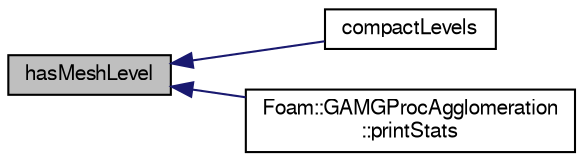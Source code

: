 digraph "hasMeshLevel"
{
  bgcolor="transparent";
  edge [fontname="FreeSans",fontsize="10",labelfontname="FreeSans",labelfontsize="10"];
  node [fontname="FreeSans",fontsize="10",shape=record];
  rankdir="LR";
  Node1 [label="hasMeshLevel",height=0.2,width=0.4,color="black", fillcolor="grey75", style="filled" fontcolor="black"];
  Node1 -> Node2 [dir="back",color="midnightblue",fontsize="10",style="solid",fontname="FreeSans"];
  Node2 [label="compactLevels",height=0.2,width=0.4,color="black",URL="$a00871.html#a7aa50f494f31bbb03ef092eeedd906e0",tooltip="Shrink the number of levels to that specified. "];
  Node1 -> Node3 [dir="back",color="midnightblue",fontsize="10",style="solid",fontname="FreeSans"];
  Node3 [label="Foam::GAMGProcAgglomeration\l::printStats",height=0.2,width=0.4,color="black",URL="$a00875.html#a6ce45c866eeb73234eede75537cda896",tooltip="Debug: write agglomeration info. "];
}
